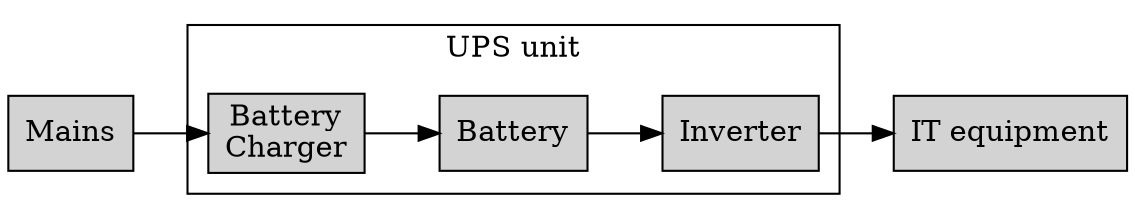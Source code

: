 digraph G {
    margin = 0;
    rankdir=LR;
    node [shape=rectangle,style=filled];

    mains [ label="Mains" ];
    subgraph cluster_ups {
	label="UPS unit";
	margin = 10;
	rectifier [ label="Battery\nCharger" ];
	battery [ label="Battery" ];
	inverter [ label="Inverter" ];
    }
    host [ label="IT equipment" ];

    mains -> rectifier;
    rectifier -> battery;
    battery -> inverter;
    inverter -> host; 
}
